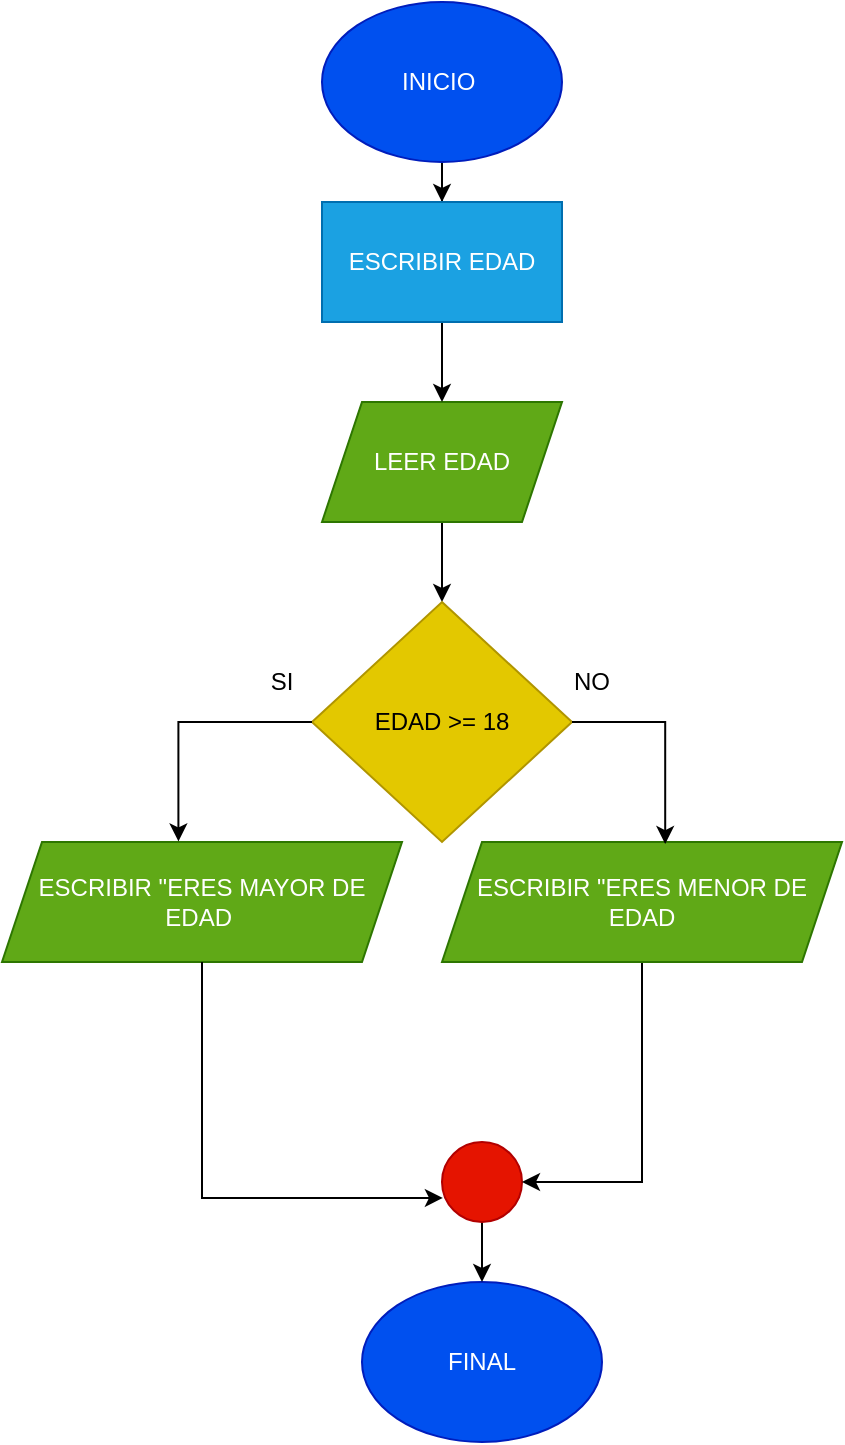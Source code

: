 <mxfile version="21.8.2" type="device">
  <diagram name="Página-1" id="PXpGBADYKQF3ljElM_C4">
    <mxGraphModel dx="472" dy="827" grid="1" gridSize="10" guides="1" tooltips="1" connect="1" arrows="1" fold="1" page="1" pageScale="1" pageWidth="827" pageHeight="1169" math="0" shadow="0">
      <root>
        <mxCell id="0" />
        <mxCell id="1" parent="0" />
        <mxCell id="Oj2SfUWz-6ohQfN63JnP-12" value="" style="edgeStyle=orthogonalEdgeStyle;rounded=0;orthogonalLoop=1;jettySize=auto;html=1;" parent="1" source="Oj2SfUWz-6ohQfN63JnP-1" target="Oj2SfUWz-6ohQfN63JnP-8" edge="1">
          <mxGeometry relative="1" as="geometry" />
        </mxCell>
        <mxCell id="Oj2SfUWz-6ohQfN63JnP-1" value="INICIO&amp;nbsp;" style="ellipse;whiteSpace=wrap;html=1;fillColor=#0050ef;fontColor=#ffffff;strokeColor=#001DBC;" parent="1" vertex="1">
          <mxGeometry x="160" y="10" width="120" height="80" as="geometry" />
        </mxCell>
        <mxCell id="Oj2SfUWz-6ohQfN63JnP-2" value="FINAL" style="ellipse;whiteSpace=wrap;html=1;fillColor=#0050ef;fontColor=#ffffff;strokeColor=#001DBC;" parent="1" vertex="1">
          <mxGeometry x="180" y="650" width="120" height="80" as="geometry" />
        </mxCell>
        <mxCell id="Oj2SfUWz-6ohQfN63JnP-10" value="" style="edgeStyle=orthogonalEdgeStyle;rounded=0;orthogonalLoop=1;jettySize=auto;html=1;" parent="1" source="Oj2SfUWz-6ohQfN63JnP-3" target="Oj2SfUWz-6ohQfN63JnP-4" edge="1">
          <mxGeometry relative="1" as="geometry" />
        </mxCell>
        <mxCell id="Oj2SfUWz-6ohQfN63JnP-3" value="LEER EDAD" style="shape=parallelogram;perimeter=parallelogramPerimeter;whiteSpace=wrap;html=1;fixedSize=1;fillColor=#60a917;fontColor=#ffffff;strokeColor=#2D7600;" parent="1" vertex="1">
          <mxGeometry x="160" y="210" width="120" height="60" as="geometry" />
        </mxCell>
        <mxCell id="Oj2SfUWz-6ohQfN63JnP-4" value="EDAD &amp;gt;= 18" style="rhombus;whiteSpace=wrap;html=1;fillColor=#e3c800;fontColor=#000000;strokeColor=#B09500;" parent="1" vertex="1">
          <mxGeometry x="155" y="310" width="130" height="120" as="geometry" />
        </mxCell>
        <mxCell id="Oj2SfUWz-6ohQfN63JnP-5" value="ESCRIBIR &quot;ERES MAYOR DE EDAD&amp;nbsp;" style="shape=parallelogram;perimeter=parallelogramPerimeter;whiteSpace=wrap;html=1;fixedSize=1;fillColor=#60a917;fontColor=#ffffff;strokeColor=#2D7600;" parent="1" vertex="1">
          <mxGeometry y="430" width="200" height="60" as="geometry" />
        </mxCell>
        <mxCell id="Oj2SfUWz-6ohQfN63JnP-11" value="" style="edgeStyle=orthogonalEdgeStyle;rounded=0;orthogonalLoop=1;jettySize=auto;html=1;" parent="1" source="Oj2SfUWz-6ohQfN63JnP-8" target="Oj2SfUWz-6ohQfN63JnP-3" edge="1">
          <mxGeometry relative="1" as="geometry" />
        </mxCell>
        <mxCell id="Oj2SfUWz-6ohQfN63JnP-8" value="ESCRIBIR EDAD" style="rounded=0;whiteSpace=wrap;html=1;fillColor=#1ba1e2;fontColor=#ffffff;strokeColor=#006EAF;" parent="1" vertex="1">
          <mxGeometry x="160" y="110" width="120" height="60" as="geometry" />
        </mxCell>
        <mxCell id="Oj2SfUWz-6ohQfN63JnP-15" value="SI" style="text;html=1;strokeColor=none;fillColor=none;align=center;verticalAlign=middle;whiteSpace=wrap;rounded=0;" parent="1" vertex="1">
          <mxGeometry x="115" y="340" width="50" height="20" as="geometry" />
        </mxCell>
        <mxCell id="Oj2SfUWz-6ohQfN63JnP-16" value="NO" style="text;html=1;strokeColor=none;fillColor=none;align=center;verticalAlign=middle;whiteSpace=wrap;rounded=0;" parent="1" vertex="1">
          <mxGeometry x="280" y="340" width="30" height="20" as="geometry" />
        </mxCell>
        <mxCell id="Oj2SfUWz-6ohQfN63JnP-20" style="edgeStyle=orthogonalEdgeStyle;rounded=0;orthogonalLoop=1;jettySize=auto;html=1;exitX=0;exitY=0.5;exitDx=0;exitDy=0;entryX=0.441;entryY=-0.005;entryDx=0;entryDy=0;entryPerimeter=0;" parent="1" source="Oj2SfUWz-6ohQfN63JnP-4" target="Oj2SfUWz-6ohQfN63JnP-5" edge="1">
          <mxGeometry relative="1" as="geometry" />
        </mxCell>
        <mxCell id="Oj2SfUWz-6ohQfN63JnP-25" style="edgeStyle=orthogonalEdgeStyle;rounded=0;orthogonalLoop=1;jettySize=auto;html=1;exitX=0.5;exitY=1;exitDx=0;exitDy=0;entryX=0.5;entryY=0;entryDx=0;entryDy=0;" parent="1" source="Oj2SfUWz-6ohQfN63JnP-22" target="Oj2SfUWz-6ohQfN63JnP-2" edge="1">
          <mxGeometry relative="1" as="geometry" />
        </mxCell>
        <mxCell id="Oj2SfUWz-6ohQfN63JnP-22" value="" style="ellipse;whiteSpace=wrap;html=1;aspect=fixed;fillColor=#e51400;fontColor=#ffffff;strokeColor=#B20000;" parent="1" vertex="1">
          <mxGeometry x="220" y="580" width="40" height="40" as="geometry" />
        </mxCell>
        <mxCell id="Oj2SfUWz-6ohQfN63JnP-23" style="edgeStyle=orthogonalEdgeStyle;rounded=0;orthogonalLoop=1;jettySize=auto;html=1;exitX=0.5;exitY=1;exitDx=0;exitDy=0;entryX=0.011;entryY=0.699;entryDx=0;entryDy=0;entryPerimeter=0;" parent="1" source="Oj2SfUWz-6ohQfN63JnP-5" target="Oj2SfUWz-6ohQfN63JnP-22" edge="1">
          <mxGeometry relative="1" as="geometry" />
        </mxCell>
        <mxCell id="D8-p0WES7L-CLaA0J1_Q-4" style="edgeStyle=orthogonalEdgeStyle;rounded=0;orthogonalLoop=1;jettySize=auto;html=1;exitX=0.5;exitY=1;exitDx=0;exitDy=0;entryX=1;entryY=0.5;entryDx=0;entryDy=0;" edge="1" parent="1" source="D8-p0WES7L-CLaA0J1_Q-1" target="Oj2SfUWz-6ohQfN63JnP-22">
          <mxGeometry relative="1" as="geometry" />
        </mxCell>
        <mxCell id="D8-p0WES7L-CLaA0J1_Q-1" value="ESCRIBIR &quot;ERES MENOR DE EDAD" style="shape=parallelogram;perimeter=parallelogramPerimeter;whiteSpace=wrap;html=1;fixedSize=1;fillColor=#60a917;fontColor=#ffffff;strokeColor=#2D7600;" vertex="1" parent="1">
          <mxGeometry x="220" y="430" width="200" height="60" as="geometry" />
        </mxCell>
        <mxCell id="D8-p0WES7L-CLaA0J1_Q-3" style="edgeStyle=orthogonalEdgeStyle;rounded=0;orthogonalLoop=1;jettySize=auto;html=1;exitX=1;exitY=0.5;exitDx=0;exitDy=0;entryX=0.558;entryY=0.017;entryDx=0;entryDy=0;entryPerimeter=0;" edge="1" parent="1" source="Oj2SfUWz-6ohQfN63JnP-4" target="D8-p0WES7L-CLaA0J1_Q-1">
          <mxGeometry relative="1" as="geometry" />
        </mxCell>
      </root>
    </mxGraphModel>
  </diagram>
</mxfile>
